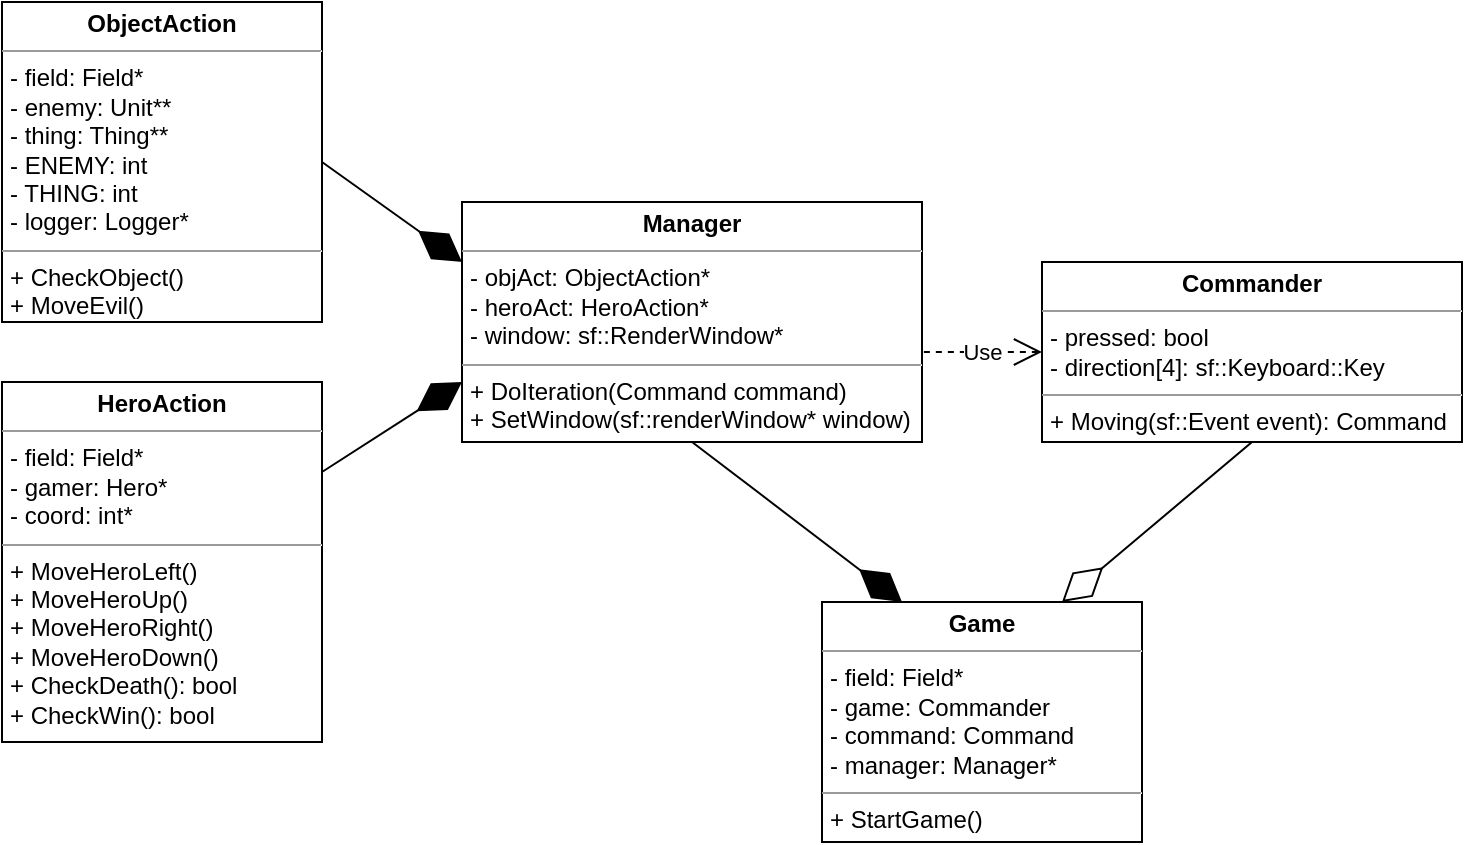 <mxfile version="15.9.1" type="device"><diagram id="aKZnjTNQF31BGW5bx_C_" name="Page-1"><mxGraphModel dx="965" dy="566" grid="1" gridSize="10" guides="1" tooltips="1" connect="1" arrows="1" fold="1" page="1" pageScale="1" pageWidth="827" pageHeight="1169" math="0" shadow="0"><root><mxCell id="0"/><mxCell id="1" parent="0"/><mxCell id="v2NSOW_DVFdrIGLo2bSk-1" value="&lt;p style=&quot;margin: 0px ; margin-top: 4px ; text-align: center&quot;&gt;&lt;b&gt;Commander&lt;/b&gt;&lt;/p&gt;&lt;hr size=&quot;1&quot;&gt;&lt;p style=&quot;margin: 0px ; margin-left: 4px&quot;&gt;- pressed: bool&lt;/p&gt;&lt;p style=&quot;margin: 0px ; margin-left: 4px&quot;&gt;- direction[4]: sf::Keyboard::Key&lt;/p&gt;&lt;hr size=&quot;1&quot;&gt;&lt;p style=&quot;margin: 0px ; margin-left: 4px&quot;&gt;+ Moving(sf::Event event): Command&lt;/p&gt;" style="verticalAlign=top;align=left;overflow=fill;fontSize=12;fontFamily=Helvetica;html=1;" vertex="1" parent="1"><mxGeometry x="610" y="400" width="210" height="90" as="geometry"/></mxCell><mxCell id="v2NSOW_DVFdrIGLo2bSk-2" value="&lt;p style=&quot;margin: 0px ; margin-top: 4px ; text-align: center&quot;&gt;&lt;b&gt;Manager&lt;/b&gt;&lt;/p&gt;&lt;hr size=&quot;1&quot;&gt;&lt;p style=&quot;margin: 0px ; margin-left: 4px&quot;&gt;- objAct: ObjectAction*&lt;/p&gt;&lt;p style=&quot;margin: 0px ; margin-left: 4px&quot;&gt;- heroAct: HeroAction*&lt;/p&gt;&lt;p style=&quot;margin: 0px ; margin-left: 4px&quot;&gt;- window: sf::RenderWindow*&lt;/p&gt;&lt;hr size=&quot;1&quot;&gt;&lt;p style=&quot;margin: 0px ; margin-left: 4px&quot;&gt;+ DoIteration(Command command)&lt;/p&gt;&lt;p style=&quot;margin: 0px ; margin-left: 4px&quot;&gt;+ SetWindow(sf::renderWindow* window)&lt;/p&gt;" style="verticalAlign=top;align=left;overflow=fill;fontSize=12;fontFamily=Helvetica;html=1;" vertex="1" parent="1"><mxGeometry x="320" y="370" width="230" height="120" as="geometry"/></mxCell><mxCell id="v2NSOW_DVFdrIGLo2bSk-3" value="&lt;p style=&quot;margin: 0px ; margin-top: 4px ; text-align: center&quot;&gt;&lt;b&gt;HeroAction&lt;/b&gt;&lt;/p&gt;&lt;hr size=&quot;1&quot;&gt;&lt;p style=&quot;margin: 0px ; margin-left: 4px&quot;&gt;- field: Field*&lt;/p&gt;&lt;p style=&quot;margin: 0px ; margin-left: 4px&quot;&gt;- gamer: Hero*&lt;/p&gt;&lt;p style=&quot;margin: 0px ; margin-left: 4px&quot;&gt;- coord: int*&lt;/p&gt;&lt;hr size=&quot;1&quot;&gt;&lt;p style=&quot;margin: 0px ; margin-left: 4px&quot;&gt;+ MoveHeroLeft()&lt;/p&gt;&lt;p style=&quot;margin: 0px ; margin-left: 4px&quot;&gt;+ MoveHeroUp()&lt;/p&gt;&lt;p style=&quot;margin: 0px ; margin-left: 4px&quot;&gt;+ MoveHeroRight()&lt;/p&gt;&lt;p style=&quot;margin: 0px ; margin-left: 4px&quot;&gt;+ MoveHeroDown()&lt;/p&gt;&lt;p style=&quot;margin: 0px ; margin-left: 4px&quot;&gt;+ CheckDeath(): bool&lt;/p&gt;&lt;p style=&quot;margin: 0px ; margin-left: 4px&quot;&gt;+ CheckWin(): bool&lt;/p&gt;" style="verticalAlign=top;align=left;overflow=fill;fontSize=12;fontFamily=Helvetica;html=1;" vertex="1" parent="1"><mxGeometry x="90" y="460" width="160" height="180" as="geometry"/></mxCell><mxCell id="v2NSOW_DVFdrIGLo2bSk-4" value="&lt;p style=&quot;margin: 0px ; margin-top: 4px ; text-align: center&quot;&gt;&lt;b&gt;ObjectAction&lt;/b&gt;&lt;/p&gt;&lt;hr size=&quot;1&quot;&gt;&lt;p style=&quot;margin: 0px ; margin-left: 4px&quot;&gt;- field: Field*&lt;/p&gt;&lt;p style=&quot;margin: 0px ; margin-left: 4px&quot;&gt;- enemy: Unit**&lt;/p&gt;&lt;p style=&quot;margin: 0px ; margin-left: 4px&quot;&gt;- thing: Thing**&lt;/p&gt;&lt;p style=&quot;margin: 0px ; margin-left: 4px&quot;&gt;- ENEMY: int&lt;/p&gt;&lt;p style=&quot;margin: 0px ; margin-left: 4px&quot;&gt;- THING: int&lt;/p&gt;&lt;p style=&quot;margin: 0px ; margin-left: 4px&quot;&gt;- logger: Logger*&lt;/p&gt;&lt;hr size=&quot;1&quot;&gt;&lt;p style=&quot;margin: 0px ; margin-left: 4px&quot;&gt;+ CheckObject()&lt;/p&gt;&lt;p style=&quot;margin: 0px ; margin-left: 4px&quot;&gt;+ MoveEvil()&lt;/p&gt;" style="verticalAlign=top;align=left;overflow=fill;fontSize=12;fontFamily=Helvetica;html=1;" vertex="1" parent="1"><mxGeometry x="90" y="270" width="160" height="160" as="geometry"/></mxCell><mxCell id="v2NSOW_DVFdrIGLo2bSk-5" value="&lt;p style=&quot;margin: 0px ; margin-top: 4px ; text-align: center&quot;&gt;&lt;b&gt;Game&lt;/b&gt;&lt;/p&gt;&lt;hr size=&quot;1&quot;&gt;&lt;p style=&quot;margin: 0px ; margin-left: 4px&quot;&gt;&lt;span&gt;- field: Field*&lt;/span&gt;&lt;br&gt;&lt;/p&gt;&lt;p style=&quot;margin: 0px ; margin-left: 4px&quot;&gt;&lt;span&gt;- game: Commander&lt;/span&gt;&lt;/p&gt;&lt;p style=&quot;margin: 0px ; margin-left: 4px&quot;&gt;&lt;span&gt;- command: Command&lt;/span&gt;&lt;/p&gt;&lt;p style=&quot;margin: 0px ; margin-left: 4px&quot;&gt;&lt;span&gt;- manager: Manager*&amp;nbsp;&lt;/span&gt;&lt;/p&gt;&lt;hr size=&quot;1&quot;&gt;&lt;p style=&quot;margin: 0px ; margin-left: 4px&quot;&gt;+ StartGame()&lt;/p&gt;" style="verticalAlign=top;align=left;overflow=fill;fontSize=12;fontFamily=Helvetica;html=1;" vertex="1" parent="1"><mxGeometry x="500" y="570" width="160" height="120" as="geometry"/></mxCell><mxCell id="v2NSOW_DVFdrIGLo2bSk-6" value="" style="endArrow=diamondThin;endFill=0;endSize=24;html=1;rounded=0;exitX=0.5;exitY=1;exitDx=0;exitDy=0;entryX=0.75;entryY=0;entryDx=0;entryDy=0;" edge="1" parent="1" source="v2NSOW_DVFdrIGLo2bSk-1" target="v2NSOW_DVFdrIGLo2bSk-5"><mxGeometry width="160" relative="1" as="geometry"><mxPoint x="350" y="490" as="sourcePoint"/><mxPoint x="730" y="530" as="targetPoint"/></mxGeometry></mxCell><mxCell id="v2NSOW_DVFdrIGLo2bSk-11" value="" style="endArrow=diamondThin;endFill=1;endSize=24;html=1;rounded=0;exitX=0.5;exitY=1;exitDx=0;exitDy=0;entryX=0.25;entryY=0;entryDx=0;entryDy=0;" edge="1" parent="1" source="v2NSOW_DVFdrIGLo2bSk-2" target="v2NSOW_DVFdrIGLo2bSk-5"><mxGeometry width="160" relative="1" as="geometry"><mxPoint x="400" y="540" as="sourcePoint"/><mxPoint x="560" y="540" as="targetPoint"/></mxGeometry></mxCell><mxCell id="v2NSOW_DVFdrIGLo2bSk-12" value="" style="endArrow=diamondThin;endFill=1;endSize=24;html=1;rounded=0;exitX=1;exitY=0.5;exitDx=0;exitDy=0;entryX=0;entryY=0.25;entryDx=0;entryDy=0;" edge="1" parent="1" source="v2NSOW_DVFdrIGLo2bSk-4" target="v2NSOW_DVFdrIGLo2bSk-2"><mxGeometry width="160" relative="1" as="geometry"><mxPoint x="445" y="500" as="sourcePoint"/><mxPoint x="550" y="580" as="targetPoint"/></mxGeometry></mxCell><mxCell id="v2NSOW_DVFdrIGLo2bSk-13" value="" style="endArrow=diamondThin;endFill=1;endSize=24;html=1;rounded=0;exitX=1;exitY=0.25;exitDx=0;exitDy=0;entryX=0;entryY=0.75;entryDx=0;entryDy=0;" edge="1" parent="1" source="v2NSOW_DVFdrIGLo2bSk-3" target="v2NSOW_DVFdrIGLo2bSk-2"><mxGeometry width="160" relative="1" as="geometry"><mxPoint x="260" y="360" as="sourcePoint"/><mxPoint x="330" y="410" as="targetPoint"/></mxGeometry></mxCell><mxCell id="v2NSOW_DVFdrIGLo2bSk-14" value="Use" style="endArrow=open;endSize=12;dashed=1;html=1;rounded=0;entryX=0;entryY=0.5;entryDx=0;entryDy=0;exitX=1.004;exitY=0.625;exitDx=0;exitDy=0;exitPerimeter=0;" edge="1" parent="1" source="v2NSOW_DVFdrIGLo2bSk-2" target="v2NSOW_DVFdrIGLo2bSk-1"><mxGeometry width="160" relative="1" as="geometry"><mxPoint x="590" y="350" as="sourcePoint"/><mxPoint x="750" y="350" as="targetPoint"/></mxGeometry></mxCell></root></mxGraphModel></diagram></mxfile>